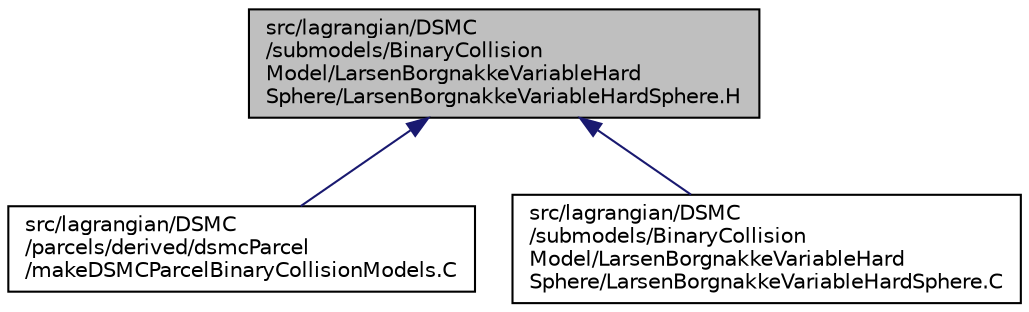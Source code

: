 digraph "src/lagrangian/DSMC/submodels/BinaryCollisionModel/LarsenBorgnakkeVariableHardSphere/LarsenBorgnakkeVariableHardSphere.H"
{
  bgcolor="transparent";
  edge [fontname="Helvetica",fontsize="10",labelfontname="Helvetica",labelfontsize="10"];
  node [fontname="Helvetica",fontsize="10",shape=record];
  Node1 [label="src/lagrangian/DSMC\l/submodels/BinaryCollision\lModel/LarsenBorgnakkeVariableHard\lSphere/LarsenBorgnakkeVariableHardSphere.H",height=0.2,width=0.4,color="black", fillcolor="grey75", style="filled", fontcolor="black"];
  Node1 -> Node2 [dir="back",color="midnightblue",fontsize="10",style="solid",fontname="Helvetica"];
  Node2 [label="src/lagrangian/DSMC\l/parcels/derived/dsmcParcel\l/makeDSMCParcelBinaryCollisionModels.C",height=0.2,width=0.4,color="black",URL="$a06409.html"];
  Node1 -> Node3 [dir="back",color="midnightblue",fontsize="10",style="solid",fontname="Helvetica"];
  Node3 [label="src/lagrangian/DSMC\l/submodels/BinaryCollision\lModel/LarsenBorgnakkeVariableHard\lSphere/LarsenBorgnakkeVariableHardSphere.C",height=0.2,width=0.4,color="black",URL="$a06419.html"];
}
